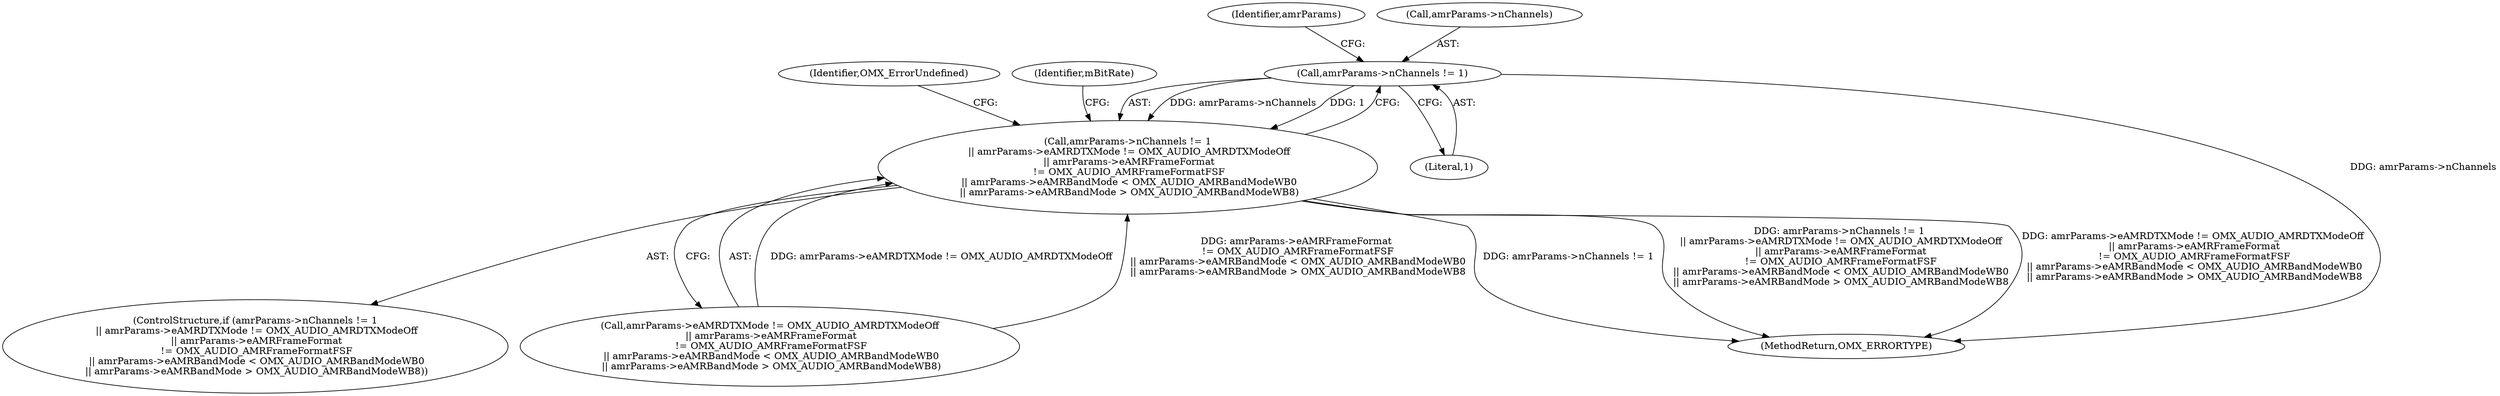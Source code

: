 digraph "0_Android_295c883fe3105b19bcd0f9e07d54c6b589fc5bff_11@pointer" {
"1000226" [label="(Call,amrParams->nChannels != 1)"];
"1000225" [label="(Call,amrParams->nChannels != 1\n || amrParams->eAMRDTXMode != OMX_AUDIO_AMRDTXModeOff\n || amrParams->eAMRFrameFormat\n != OMX_AUDIO_AMRFrameFormatFSF\n || amrParams->eAMRBandMode < OMX_AUDIO_AMRBandModeWB0\n || amrParams->eAMRBandMode > OMX_AUDIO_AMRBandModeWB8)"];
"1000224" [label="(ControlStructure,if (amrParams->nChannels != 1\n || amrParams->eAMRDTXMode != OMX_AUDIO_AMRDTXModeOff\n || amrParams->eAMRFrameFormat\n != OMX_AUDIO_AMRFrameFormatFSF\n || amrParams->eAMRBandMode < OMX_AUDIO_AMRBandModeWB0\n || amrParams->eAMRBandMode > OMX_AUDIO_AMRBandModeWB8))"];
"1000256" [label="(Identifier,OMX_ErrorUndefined)"];
"1000234" [label="(Identifier,amrParams)"];
"1000227" [label="(Call,amrParams->nChannels)"];
"1000226" [label="(Call,amrParams->nChannels != 1)"];
"1000225" [label="(Call,amrParams->nChannels != 1\n || amrParams->eAMRDTXMode != OMX_AUDIO_AMRDTXModeOff\n || amrParams->eAMRFrameFormat\n != OMX_AUDIO_AMRFrameFormatFSF\n || amrParams->eAMRBandMode < OMX_AUDIO_AMRBandModeWB0\n || amrParams->eAMRBandMode > OMX_AUDIO_AMRBandModeWB8)"];
"1000230" [label="(Literal,1)"];
"1000258" [label="(Identifier,mBitRate)"];
"1000231" [label="(Call,amrParams->eAMRDTXMode != OMX_AUDIO_AMRDTXModeOff\n || amrParams->eAMRFrameFormat\n != OMX_AUDIO_AMRFrameFormatFSF\n || amrParams->eAMRBandMode < OMX_AUDIO_AMRBandModeWB0\n || amrParams->eAMRBandMode > OMX_AUDIO_AMRBandModeWB8)"];
"1000345" [label="(MethodReturn,OMX_ERRORTYPE)"];
"1000226" -> "1000225"  [label="AST: "];
"1000226" -> "1000230"  [label="CFG: "];
"1000227" -> "1000226"  [label="AST: "];
"1000230" -> "1000226"  [label="AST: "];
"1000234" -> "1000226"  [label="CFG: "];
"1000225" -> "1000226"  [label="CFG: "];
"1000226" -> "1000345"  [label="DDG: amrParams->nChannels"];
"1000226" -> "1000225"  [label="DDG: amrParams->nChannels"];
"1000226" -> "1000225"  [label="DDG: 1"];
"1000225" -> "1000224"  [label="AST: "];
"1000225" -> "1000231"  [label="CFG: "];
"1000231" -> "1000225"  [label="AST: "];
"1000256" -> "1000225"  [label="CFG: "];
"1000258" -> "1000225"  [label="CFG: "];
"1000225" -> "1000345"  [label="DDG: amrParams->nChannels != 1"];
"1000225" -> "1000345"  [label="DDG: amrParams->nChannels != 1\n || amrParams->eAMRDTXMode != OMX_AUDIO_AMRDTXModeOff\n || amrParams->eAMRFrameFormat\n != OMX_AUDIO_AMRFrameFormatFSF\n || amrParams->eAMRBandMode < OMX_AUDIO_AMRBandModeWB0\n || amrParams->eAMRBandMode > OMX_AUDIO_AMRBandModeWB8"];
"1000225" -> "1000345"  [label="DDG: amrParams->eAMRDTXMode != OMX_AUDIO_AMRDTXModeOff\n || amrParams->eAMRFrameFormat\n != OMX_AUDIO_AMRFrameFormatFSF\n || amrParams->eAMRBandMode < OMX_AUDIO_AMRBandModeWB0\n || amrParams->eAMRBandMode > OMX_AUDIO_AMRBandModeWB8"];
"1000231" -> "1000225"  [label="DDG: amrParams->eAMRDTXMode != OMX_AUDIO_AMRDTXModeOff"];
"1000231" -> "1000225"  [label="DDG: amrParams->eAMRFrameFormat\n != OMX_AUDIO_AMRFrameFormatFSF\n || amrParams->eAMRBandMode < OMX_AUDIO_AMRBandModeWB0\n || amrParams->eAMRBandMode > OMX_AUDIO_AMRBandModeWB8"];
}
